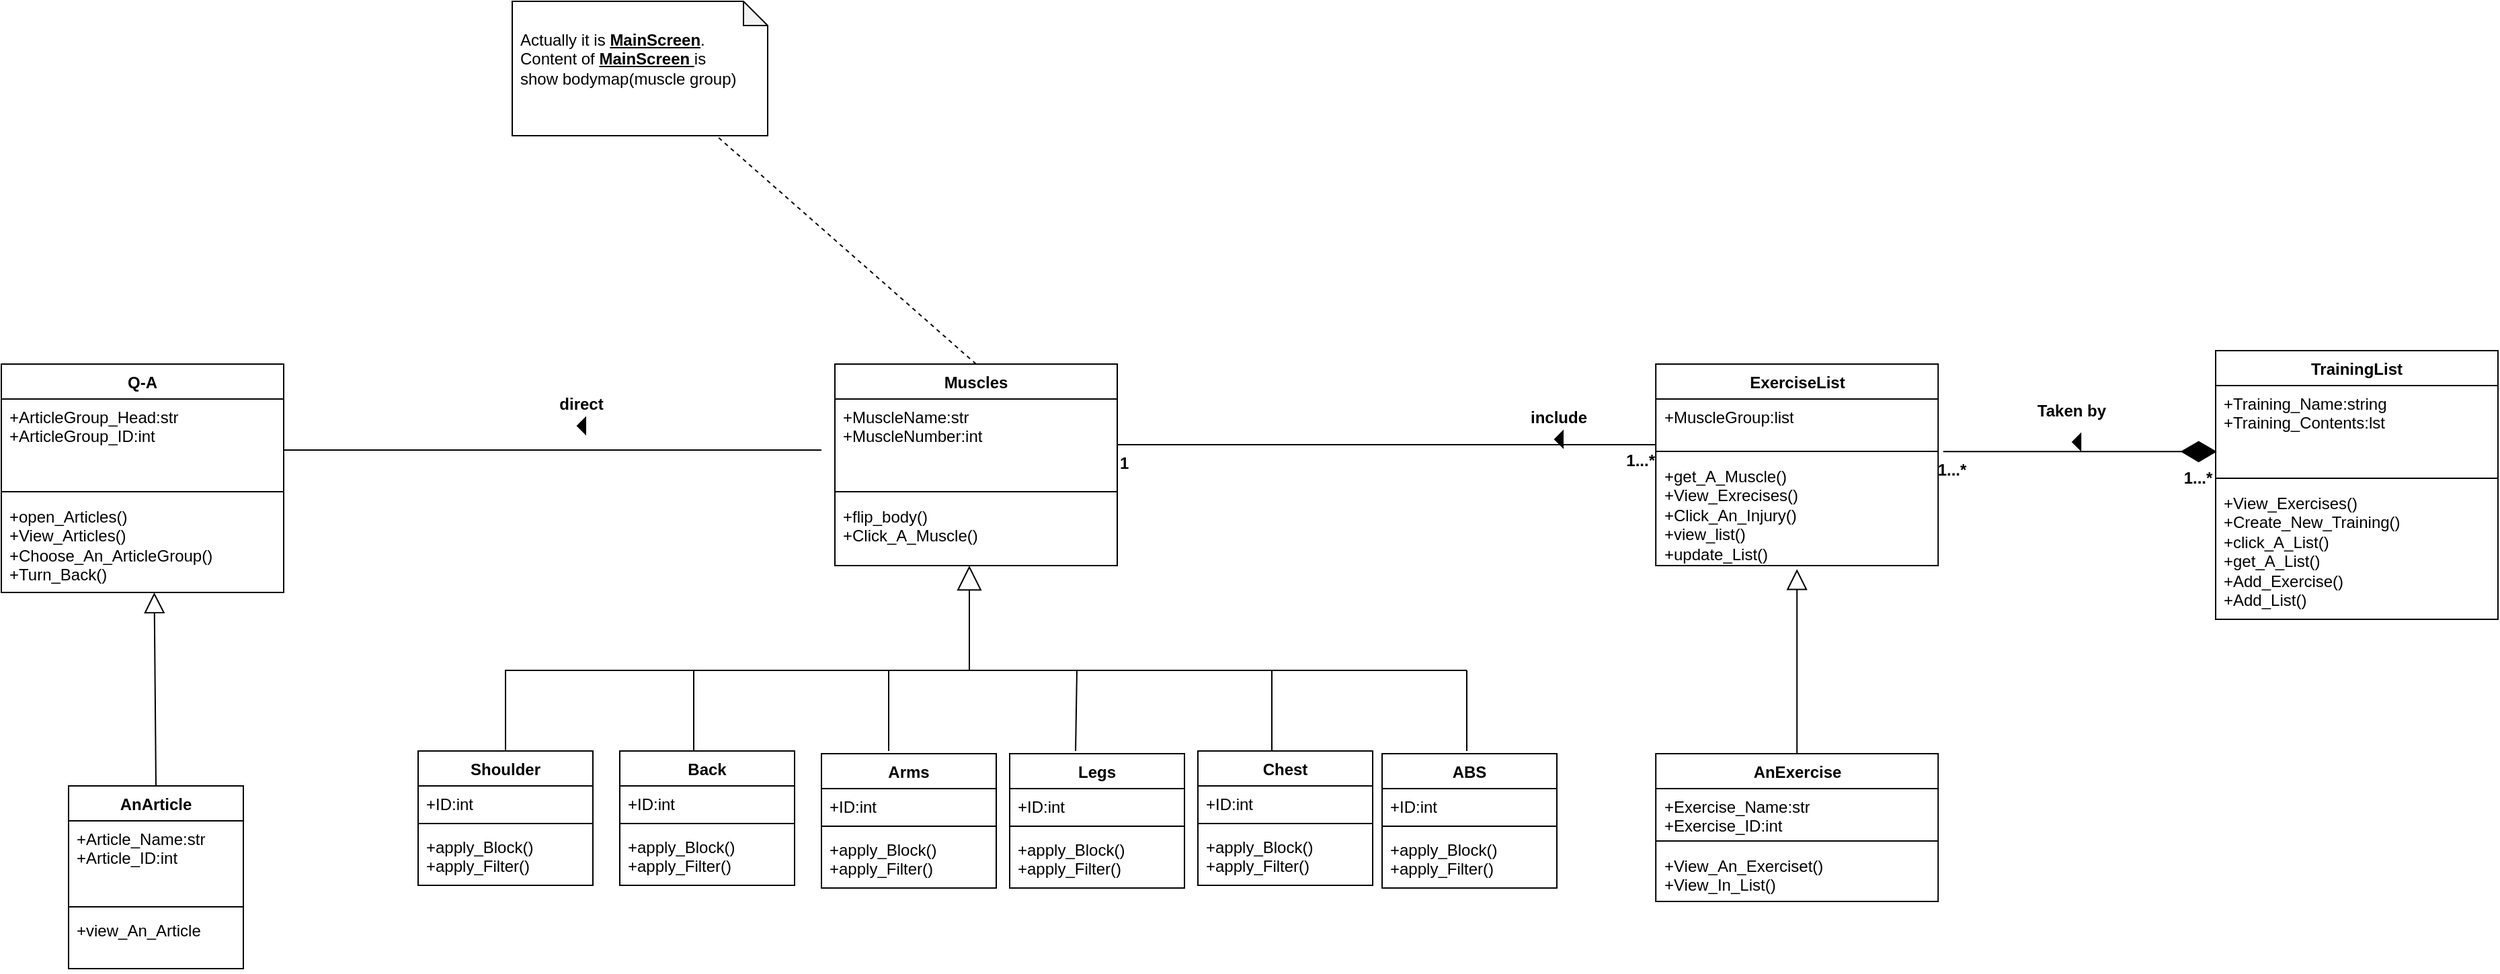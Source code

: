 <mxfile version="21.3.6">
  <diagram name="Sayfa -1" id="091_q5dTwUZiL7Eqj2wS">
    <mxGraphModel dx="3404" dy="943" grid="1" gridSize="10" guides="1" tooltips="1" connect="1" arrows="1" fold="1" page="1" pageScale="1" pageWidth="827" pageHeight="1169" math="0" shadow="0">
      <root>
        <mxCell id="0" />
        <mxCell id="1" parent="0" />
        <mxCell id="0l-_4JvOUnKm2slfc2UR-9" value="ExerciseList" style="swimlane;fontStyle=1;align=center;verticalAlign=top;childLayout=stackLayout;horizontal=1;startSize=26;horizontalStack=0;resizeParent=1;resizeParentMax=0;resizeLast=0;collapsible=1;marginBottom=0;whiteSpace=wrap;html=1;" parent="1" vertex="1">
          <mxGeometry x="300.59" y="370" width="210" height="150" as="geometry">
            <mxRectangle x="160" y="130" width="100" height="30" as="alternateBounds" />
          </mxGeometry>
        </mxCell>
        <mxCell id="0l-_4JvOUnKm2slfc2UR-10" value="&lt;div&gt;+MuscleGroup:list&lt;br&gt;&lt;/div&gt;" style="text;strokeColor=none;fillColor=none;align=left;verticalAlign=top;spacingLeft=4;spacingRight=4;overflow=hidden;rotatable=0;points=[[0,0.5],[1,0.5]];portConstraint=eastwest;whiteSpace=wrap;html=1;" parent="0l-_4JvOUnKm2slfc2UR-9" vertex="1">
          <mxGeometry y="26" width="210" height="34" as="geometry" />
        </mxCell>
        <mxCell id="0l-_4JvOUnKm2slfc2UR-11" value="" style="line;strokeWidth=1;fillColor=none;align=left;verticalAlign=middle;spacingTop=-1;spacingLeft=3;spacingRight=3;rotatable=0;labelPosition=right;points=[];portConstraint=eastwest;strokeColor=inherit;" parent="0l-_4JvOUnKm2slfc2UR-9" vertex="1">
          <mxGeometry y="60" width="210" height="10" as="geometry" />
        </mxCell>
        <mxCell id="0l-_4JvOUnKm2slfc2UR-12" value="&lt;div&gt;+get_A_Muscle()&lt;/div&gt;&lt;div&gt;+View_Exrecises()&lt;/div&gt;&lt;div&gt;+Click_An_Injury()&lt;/div&gt;&lt;div&gt;+view_list()&lt;/div&gt;&lt;div&gt;+update_List()&lt;br&gt;&lt;/div&gt;" style="text;strokeColor=none;fillColor=none;align=left;verticalAlign=top;spacingLeft=4;spacingRight=4;overflow=hidden;rotatable=0;points=[[0,0.5],[1,0.5]];portConstraint=eastwest;whiteSpace=wrap;html=1;" parent="0l-_4JvOUnKm2slfc2UR-9" vertex="1">
          <mxGeometry y="70" width="210" height="80" as="geometry" />
        </mxCell>
        <mxCell id="0l-_4JvOUnKm2slfc2UR-13" value="TrainingList" style="swimlane;fontStyle=1;align=center;verticalAlign=top;childLayout=stackLayout;horizontal=1;startSize=26;horizontalStack=0;resizeParent=1;resizeParentMax=0;resizeLast=0;collapsible=1;marginBottom=0;whiteSpace=wrap;html=1;" parent="1" vertex="1">
          <mxGeometry x="717" y="360" width="210" height="200" as="geometry">
            <mxRectangle x="160" y="130" width="100" height="30" as="alternateBounds" />
          </mxGeometry>
        </mxCell>
        <mxCell id="0l-_4JvOUnKm2slfc2UR-14" value="&lt;div&gt;+Training_Name:string&lt;/div&gt;&lt;div&gt;+Training_Contents:lst&lt;br&gt;&lt;/div&gt;" style="text;strokeColor=none;fillColor=none;align=left;verticalAlign=top;spacingLeft=4;spacingRight=4;overflow=hidden;rotatable=0;points=[[0,0.5],[1,0.5]];portConstraint=eastwest;whiteSpace=wrap;html=1;" parent="0l-_4JvOUnKm2slfc2UR-13" vertex="1">
          <mxGeometry y="26" width="210" height="64" as="geometry" />
        </mxCell>
        <mxCell id="0l-_4JvOUnKm2slfc2UR-15" value="" style="line;strokeWidth=1;fillColor=none;align=left;verticalAlign=middle;spacingTop=-1;spacingLeft=3;spacingRight=3;rotatable=0;labelPosition=right;points=[];portConstraint=eastwest;strokeColor=inherit;" parent="0l-_4JvOUnKm2slfc2UR-13" vertex="1">
          <mxGeometry y="90" width="210" height="10" as="geometry" />
        </mxCell>
        <mxCell id="0l-_4JvOUnKm2slfc2UR-16" value="&lt;div&gt;+View_Exercises()&lt;/div&gt;&lt;div&gt;+Create_New_Training()&lt;br&gt;&lt;/div&gt;&lt;div&gt;+click_A_List()&lt;/div&gt;&lt;div&gt;+get_A_List()&lt;br&gt;&lt;/div&gt;&lt;div&gt;+Add_Exercise()&lt;/div&gt;&lt;div&gt;+Add_List()&lt;br&gt;&lt;/div&gt;&lt;div&gt;&lt;br&gt;&lt;/div&gt;&lt;div&gt;&lt;br&gt;&lt;/div&gt;" style="text;strokeColor=none;fillColor=none;align=left;verticalAlign=top;spacingLeft=4;spacingRight=4;overflow=hidden;rotatable=0;points=[[0,0.5],[1,0.5]];portConstraint=eastwest;whiteSpace=wrap;html=1;" parent="0l-_4JvOUnKm2slfc2UR-13" vertex="1">
          <mxGeometry y="100" width="210" height="100" as="geometry" />
        </mxCell>
        <mxCell id="0l-_4JvOUnKm2slfc2UR-19" value="" style="endArrow=none;html=1;rounded=0;align=center;verticalAlign=top;endFill=0;labelBackgroundColor=none;" parent="1" edge="1">
          <mxGeometry relative="1" as="geometry">
            <mxPoint x="-100" y="430" as="sourcePoint" />
            <mxPoint x="300" y="430" as="targetPoint" />
          </mxGeometry>
        </mxCell>
        <mxCell id="0l-_4JvOUnKm2slfc2UR-20" value="" style="resizable=0;html=1;align=left;verticalAlign=bottom;labelBackgroundColor=none;" parent="0l-_4JvOUnKm2slfc2UR-19" connectable="0" vertex="1">
          <mxGeometry x="-1" relative="1" as="geometry" />
        </mxCell>
        <mxCell id="0l-_4JvOUnKm2slfc2UR-21" value="&lt;b&gt;1&lt;/b&gt;" style="resizable=0;html=1;align=left;verticalAlign=top;labelBackgroundColor=none;" parent="0l-_4JvOUnKm2slfc2UR-19" connectable="0" vertex="1">
          <mxGeometry x="-1" relative="1" as="geometry" />
        </mxCell>
        <mxCell id="0l-_4JvOUnKm2slfc2UR-22" value="&lt;b&gt;1...*&lt;/b&gt;" style="resizable=0;html=1;align=right;verticalAlign=bottom;labelBackgroundColor=none;" parent="0l-_4JvOUnKm2slfc2UR-19" connectable="0" vertex="1">
          <mxGeometry x="1" relative="1" as="geometry">
            <mxPoint y="20" as="offset" />
          </mxGeometry>
        </mxCell>
        <mxCell id="0l-_4JvOUnKm2slfc2UR-32" value="" style="triangle;aspect=fixed;fillColor=strokeColor;direction=west;" parent="1" vertex="1">
          <mxGeometry x="610.59" y="422" width="6" height="12" as="geometry" />
        </mxCell>
        <mxCell id="0l-_4JvOUnKm2slfc2UR-34" value="" style="endArrow=diamondThin;endFill=1;endSize=24;html=1;rounded=0;exitX=0.396;exitY=0.038;exitDx=0;exitDy=0;exitPerimeter=0;entryX=0.004;entryY=0.768;entryDx=0;entryDy=0;entryPerimeter=0;" parent="1" source="0l-_4JvOUnKm2slfc2UR-36" target="0l-_4JvOUnKm2slfc2UR-14" edge="1">
          <mxGeometry width="160" relative="1" as="geometry">
            <mxPoint x="599.01" y="560" as="sourcePoint" />
            <mxPoint x="810" y="437" as="targetPoint" />
          </mxGeometry>
        </mxCell>
        <mxCell id="0l-_4JvOUnKm2slfc2UR-36" value="&lt;b&gt;1...*&lt;/b&gt;" style="text;html=1;strokeColor=none;fillColor=none;align=center;verticalAlign=middle;whiteSpace=wrap;rounded=0;rotation=0;" parent="1" vertex="1">
          <mxGeometry x="490.59" y="434" width="60" height="30" as="geometry" />
        </mxCell>
        <mxCell id="0l-_4JvOUnKm2slfc2UR-38" value="&lt;b&gt;Taken by&lt;/b&gt;" style="text;html=1;strokeColor=none;fillColor=none;align=center;verticalAlign=middle;whiteSpace=wrap;rounded=0;rotation=0;" parent="1" vertex="1">
          <mxGeometry x="580" y="390" width="60" height="30" as="geometry" />
        </mxCell>
        <mxCell id="0l-_4JvOUnKm2slfc2UR-47" value="&lt;b&gt;1...*&lt;/b&gt;" style="text;html=1;strokeColor=none;fillColor=none;align=center;verticalAlign=middle;whiteSpace=wrap;rounded=0;rotation=0;" parent="1" vertex="1">
          <mxGeometry x="674" y="440" width="60" height="30" as="geometry" />
        </mxCell>
        <mxCell id="0l-_4JvOUnKm2slfc2UR-65" style="edgeStyle=none;rounded=0;orthogonalLoop=1;jettySize=auto;html=1;entryX=0.5;entryY=1.033;entryDx=0;entryDy=0;entryPerimeter=0;endArrow=block;endFill=0;endSize=13;" parent="1" source="0l-_4JvOUnKm2slfc2UR-61" target="0l-_4JvOUnKm2slfc2UR-12" edge="1">
          <mxGeometry relative="1" as="geometry" />
        </mxCell>
        <mxCell id="0l-_4JvOUnKm2slfc2UR-61" value="AnExercise" style="swimlane;fontStyle=1;align=center;verticalAlign=top;childLayout=stackLayout;horizontal=1;startSize=26;horizontalStack=0;resizeParent=1;resizeParentMax=0;resizeLast=0;collapsible=1;marginBottom=0;whiteSpace=wrap;html=1;" parent="1" vertex="1">
          <mxGeometry x="300.59" y="660" width="210" height="110" as="geometry">
            <mxRectangle x="160" y="130" width="100" height="30" as="alternateBounds" />
          </mxGeometry>
        </mxCell>
        <mxCell id="0l-_4JvOUnKm2slfc2UR-62" value="&lt;div&gt;+Exercise_Name:str&lt;/div&gt;+Exercise_ID:int" style="text;strokeColor=none;fillColor=none;align=left;verticalAlign=top;spacingLeft=4;spacingRight=4;overflow=hidden;rotatable=0;points=[[0,0.5],[1,0.5]];portConstraint=eastwest;whiteSpace=wrap;html=1;" parent="0l-_4JvOUnKm2slfc2UR-61" vertex="1">
          <mxGeometry y="26" width="210" height="34" as="geometry" />
        </mxCell>
        <mxCell id="0l-_4JvOUnKm2slfc2UR-63" value="" style="line;strokeWidth=1;fillColor=none;align=left;verticalAlign=middle;spacingTop=-1;spacingLeft=3;spacingRight=3;rotatable=0;labelPosition=right;points=[];portConstraint=eastwest;strokeColor=inherit;" parent="0l-_4JvOUnKm2slfc2UR-61" vertex="1">
          <mxGeometry y="60" width="210" height="10" as="geometry" />
        </mxCell>
        <mxCell id="0l-_4JvOUnKm2slfc2UR-64" value="&lt;div&gt;+View_An_Exerciset()&lt;/div&gt;&lt;div&gt;+View_In_List()&lt;/div&gt;" style="text;strokeColor=none;fillColor=none;align=left;verticalAlign=top;spacingLeft=4;spacingRight=4;overflow=hidden;rotatable=0;points=[[0,0.5],[1,0.5]];portConstraint=eastwest;whiteSpace=wrap;html=1;" parent="0l-_4JvOUnKm2slfc2UR-61" vertex="1">
          <mxGeometry y="70" width="210" height="40" as="geometry" />
        </mxCell>
        <mxCell id="aNinXWJHcQV2yoz30tlu-1" value="AnArticle" style="swimlane;fontStyle=1;align=center;verticalAlign=top;childLayout=stackLayout;horizontal=1;startSize=26;horizontalStack=0;resizeParent=1;resizeParentMax=0;resizeLast=0;collapsible=1;marginBottom=0;whiteSpace=wrap;html=1;" parent="1" vertex="1">
          <mxGeometry x="-880" y="684" width="130" height="136" as="geometry">
            <mxRectangle x="160" y="130" width="100" height="30" as="alternateBounds" />
          </mxGeometry>
        </mxCell>
        <mxCell id="aNinXWJHcQV2yoz30tlu-2" value="&lt;div&gt;+Article_Name:str&lt;/div&gt;+Article_ID:int" style="text;strokeColor=none;fillColor=none;align=left;verticalAlign=top;spacingLeft=4;spacingRight=4;overflow=hidden;rotatable=0;points=[[0,0.5],[1,0.5]];portConstraint=eastwest;whiteSpace=wrap;html=1;" parent="aNinXWJHcQV2yoz30tlu-1" vertex="1">
          <mxGeometry y="26" width="130" height="60" as="geometry" />
        </mxCell>
        <mxCell id="aNinXWJHcQV2yoz30tlu-3" value="" style="line;strokeWidth=1;fillColor=none;align=left;verticalAlign=middle;spacingTop=-1;spacingLeft=3;spacingRight=3;rotatable=0;labelPosition=right;points=[];portConstraint=eastwest;strokeColor=inherit;" parent="aNinXWJHcQV2yoz30tlu-1" vertex="1">
          <mxGeometry y="86" width="130" height="8" as="geometry" />
        </mxCell>
        <mxCell id="aNinXWJHcQV2yoz30tlu-4" value="+view_An_Article" style="text;strokeColor=none;fillColor=none;align=left;verticalAlign=top;spacingLeft=4;spacingRight=4;overflow=hidden;rotatable=0;points=[[0,0.5],[1,0.5]];portConstraint=eastwest;whiteSpace=wrap;html=1;" parent="aNinXWJHcQV2yoz30tlu-1" vertex="1">
          <mxGeometry y="94" width="130" height="42" as="geometry" />
        </mxCell>
        <mxCell id="aNinXWJHcQV2yoz30tlu-5" value="Q-A" style="swimlane;fontStyle=1;align=center;verticalAlign=top;childLayout=stackLayout;horizontal=1;startSize=26;horizontalStack=0;resizeParent=1;resizeParentMax=0;resizeLast=0;collapsible=1;marginBottom=0;whiteSpace=wrap;html=1;" parent="1" vertex="1">
          <mxGeometry x="-930" y="370" width="210" height="170" as="geometry">
            <mxRectangle x="160" y="130" width="100" height="30" as="alternateBounds" />
          </mxGeometry>
        </mxCell>
        <mxCell id="aNinXWJHcQV2yoz30tlu-6" value="&lt;div&gt;+ArticleGroup_Head:str&lt;/div&gt;&lt;div&gt;+ArticleGroup_ID:int&lt;br&gt;&lt;/div&gt;" style="text;strokeColor=none;fillColor=none;align=left;verticalAlign=top;spacingLeft=4;spacingRight=4;overflow=hidden;rotatable=0;points=[[0,0.5],[1,0.5]];portConstraint=eastwest;whiteSpace=wrap;html=1;" parent="aNinXWJHcQV2yoz30tlu-5" vertex="1">
          <mxGeometry y="26" width="210" height="64" as="geometry" />
        </mxCell>
        <mxCell id="aNinXWJHcQV2yoz30tlu-7" value="" style="line;strokeWidth=1;fillColor=none;align=left;verticalAlign=middle;spacingTop=-1;spacingLeft=3;spacingRight=3;rotatable=0;labelPosition=right;points=[];portConstraint=eastwest;strokeColor=inherit;" parent="aNinXWJHcQV2yoz30tlu-5" vertex="1">
          <mxGeometry y="90" width="210" height="10" as="geometry" />
        </mxCell>
        <mxCell id="aNinXWJHcQV2yoz30tlu-8" value="&lt;div&gt;+open_Articles()&lt;/div&gt;&lt;div&gt;+View_Articles()&lt;/div&gt;&lt;div&gt;+Choose_An_ArticleGroup()&lt;br&gt;&lt;/div&gt;&lt;div&gt;+Turn_Back()&lt;br&gt;&lt;/div&gt;" style="text;strokeColor=none;fillColor=none;align=left;verticalAlign=top;spacingLeft=4;spacingRight=4;overflow=hidden;rotatable=0;points=[[0,0.5],[1,0.5]];portConstraint=eastwest;whiteSpace=wrap;html=1;" parent="aNinXWJHcQV2yoz30tlu-5" vertex="1">
          <mxGeometry y="100" width="210" height="70" as="geometry" />
        </mxCell>
        <mxCell id="aNinXWJHcQV2yoz30tlu-26" value="Shoulder" style="swimlane;fontStyle=1;align=center;verticalAlign=top;childLayout=stackLayout;horizontal=1;startSize=26;horizontalStack=0;resizeParent=1;resizeParentMax=0;resizeLast=0;collapsible=1;marginBottom=0;whiteSpace=wrap;html=1;" parent="1" vertex="1">
          <mxGeometry x="-620" y="658" width="130" height="100" as="geometry">
            <mxRectangle x="160" y="130" width="100" height="30" as="alternateBounds" />
          </mxGeometry>
        </mxCell>
        <mxCell id="aNinXWJHcQV2yoz30tlu-27" value="+ID:int" style="text;strokeColor=none;fillColor=none;align=left;verticalAlign=top;spacingLeft=4;spacingRight=4;overflow=hidden;rotatable=0;points=[[0,0.5],[1,0.5]];portConstraint=eastwest;whiteSpace=wrap;html=1;" parent="aNinXWJHcQV2yoz30tlu-26" vertex="1">
          <mxGeometry y="26" width="130" height="24" as="geometry" />
        </mxCell>
        <mxCell id="aNinXWJHcQV2yoz30tlu-28" value="" style="line;strokeWidth=1;fillColor=none;align=left;verticalAlign=middle;spacingTop=-1;spacingLeft=3;spacingRight=3;rotatable=0;labelPosition=right;points=[];portConstraint=eastwest;strokeColor=inherit;" parent="aNinXWJHcQV2yoz30tlu-26" vertex="1">
          <mxGeometry y="50" width="130" height="8" as="geometry" />
        </mxCell>
        <mxCell id="aNinXWJHcQV2yoz30tlu-29" value="&lt;div&gt;+apply_Block()&lt;/div&gt;&lt;div&gt;+apply_Filter()&lt;/div&gt;" style="text;strokeColor=none;fillColor=none;align=left;verticalAlign=top;spacingLeft=4;spacingRight=4;overflow=hidden;rotatable=0;points=[[0,0.5],[1,0.5]];portConstraint=eastwest;whiteSpace=wrap;html=1;" parent="aNinXWJHcQV2yoz30tlu-26" vertex="1">
          <mxGeometry y="58" width="130" height="42" as="geometry" />
        </mxCell>
        <mxCell id="aNinXWJHcQV2yoz30tlu-30" value="Muscles" style="swimlane;fontStyle=1;align=center;verticalAlign=top;childLayout=stackLayout;horizontal=1;startSize=26;horizontalStack=0;resizeParent=1;resizeParentMax=0;resizeLast=0;collapsible=1;marginBottom=0;whiteSpace=wrap;html=1;" parent="1" vertex="1">
          <mxGeometry x="-310" y="370" width="210" height="150" as="geometry">
            <mxRectangle x="160" y="130" width="100" height="30" as="alternateBounds" />
          </mxGeometry>
        </mxCell>
        <mxCell id="aNinXWJHcQV2yoz30tlu-31" value="&lt;div&gt;+MuscleName:str&lt;/div&gt;&lt;div&gt;+MuscleNumber:int&lt;/div&gt;&lt;div&gt;&lt;br&gt;&lt;/div&gt;" style="text;strokeColor=none;fillColor=none;align=left;verticalAlign=top;spacingLeft=4;spacingRight=4;overflow=hidden;rotatable=0;points=[[0,0.5],[1,0.5]];portConstraint=eastwest;whiteSpace=wrap;html=1;" parent="aNinXWJHcQV2yoz30tlu-30" vertex="1">
          <mxGeometry y="26" width="210" height="64" as="geometry" />
        </mxCell>
        <mxCell id="aNinXWJHcQV2yoz30tlu-32" value="" style="line;strokeWidth=1;fillColor=none;align=left;verticalAlign=middle;spacingTop=-1;spacingLeft=3;spacingRight=3;rotatable=0;labelPosition=right;points=[];portConstraint=eastwest;strokeColor=inherit;" parent="aNinXWJHcQV2yoz30tlu-30" vertex="1">
          <mxGeometry y="90" width="210" height="10" as="geometry" />
        </mxCell>
        <mxCell id="aNinXWJHcQV2yoz30tlu-33" value="&lt;div&gt;+flip_body()&lt;/div&gt;+Click_A_Muscle()" style="text;strokeColor=none;fillColor=none;align=left;verticalAlign=top;spacingLeft=4;spacingRight=4;overflow=hidden;rotatable=0;points=[[0,0.5],[1,0.5]];portConstraint=eastwest;whiteSpace=wrap;html=1;" parent="aNinXWJHcQV2yoz30tlu-30" vertex="1">
          <mxGeometry y="100" width="210" height="50" as="geometry" />
        </mxCell>
        <mxCell id="aNinXWJHcQV2yoz30tlu-34" value="" style="endArrow=block;endSize=16;endFill=0;html=1;rounded=0;exitX=0.5;exitY=0;exitDx=0;exitDy=0;edgeStyle=orthogonalEdgeStyle;" parent="1" source="aNinXWJHcQV2yoz30tlu-26" edge="1">
          <mxGeometry width="160" relative="1" as="geometry">
            <mxPoint x="-410" y="668" as="sourcePoint" />
            <mxPoint x="-210" y="520" as="targetPoint" />
            <Array as="points">
              <mxPoint x="-555" y="598" />
              <mxPoint x="-210" y="598" />
              <mxPoint x="-210" y="520" />
            </Array>
          </mxGeometry>
        </mxCell>
        <mxCell id="aNinXWJHcQV2yoz30tlu-55" value="" style="endArrow=none;html=1;edgeStyle=orthogonalEdgeStyle;rounded=0;exitX=0.5;exitY=0;exitDx=0;exitDy=0;" parent="1" edge="1">
          <mxGeometry relative="1" as="geometry">
            <mxPoint x="-415" y="658.0" as="sourcePoint" />
            <mxPoint x="-415" y="598" as="targetPoint" />
          </mxGeometry>
        </mxCell>
        <mxCell id="aNinXWJHcQV2yoz30tlu-56" value="" style="endArrow=none;html=1;edgeStyle=orthogonalEdgeStyle;rounded=0;" parent="1" edge="1">
          <mxGeometry relative="1" as="geometry">
            <mxPoint x="-270" y="658" as="sourcePoint" />
            <mxPoint x="-270" y="598" as="targetPoint" />
          </mxGeometry>
        </mxCell>
        <mxCell id="aNinXWJHcQV2yoz30tlu-57" value="" style="endArrow=none;html=1;edgeStyle=orthogonalEdgeStyle;rounded=0;" parent="1" edge="1">
          <mxGeometry relative="1" as="geometry">
            <mxPoint x="160" y="598" as="sourcePoint" />
            <mxPoint x="-210" y="598" as="targetPoint" />
          </mxGeometry>
        </mxCell>
        <mxCell id="aNinXWJHcQV2yoz30tlu-58" value="" style="endArrow=none;html=1;rounded=0;" parent="1" edge="1">
          <mxGeometry relative="1" as="geometry">
            <mxPoint x="160" y="598" as="sourcePoint" />
            <mxPoint x="160" y="658" as="targetPoint" />
          </mxGeometry>
        </mxCell>
        <mxCell id="aNinXWJHcQV2yoz30tlu-59" value="" style="endArrow=none;html=1;rounded=0;exitX=0.454;exitY=0;exitDx=0;exitDy=0;exitPerimeter=0;" parent="1" edge="1">
          <mxGeometry relative="1" as="geometry">
            <mxPoint x="-130.98" y="658.0" as="sourcePoint" />
            <mxPoint x="-130" y="598" as="targetPoint" />
          </mxGeometry>
        </mxCell>
        <mxCell id="aNinXWJHcQV2yoz30tlu-60" value="" style="endArrow=none;html=1;rounded=0;exitX=0.5;exitY=0;exitDx=0;exitDy=0;" parent="1" edge="1">
          <mxGeometry relative="1" as="geometry">
            <mxPoint x="15" y="658.0" as="sourcePoint" />
            <mxPoint x="15" y="598" as="targetPoint" />
          </mxGeometry>
        </mxCell>
        <mxCell id="7Vxl81hgO0traifB18Op-2" style="edgeStyle=none;rounded=0;orthogonalLoop=1;jettySize=auto;html=1;entryX=0.5;entryY=1.033;entryDx=0;entryDy=0;entryPerimeter=0;endArrow=block;endFill=0;endSize=13;exitX=0.5;exitY=0;exitDx=0;exitDy=0;" edge="1" parent="1" source="aNinXWJHcQV2yoz30tlu-1">
          <mxGeometry relative="1" as="geometry">
            <mxPoint x="-816.25" y="698" as="sourcePoint" />
            <mxPoint x="-816.25" y="540" as="targetPoint" />
          </mxGeometry>
        </mxCell>
        <mxCell id="7Vxl81hgO0traifB18Op-3" value="Back" style="swimlane;fontStyle=1;align=center;verticalAlign=top;childLayout=stackLayout;horizontal=1;startSize=26;horizontalStack=0;resizeParent=1;resizeParentMax=0;resizeLast=0;collapsible=1;marginBottom=0;whiteSpace=wrap;html=1;" vertex="1" parent="1">
          <mxGeometry x="-470" y="658" width="130" height="100" as="geometry">
            <mxRectangle x="160" y="130" width="100" height="30" as="alternateBounds" />
          </mxGeometry>
        </mxCell>
        <mxCell id="7Vxl81hgO0traifB18Op-4" value="+ID:int" style="text;strokeColor=none;fillColor=none;align=left;verticalAlign=top;spacingLeft=4;spacingRight=4;overflow=hidden;rotatable=0;points=[[0,0.5],[1,0.5]];portConstraint=eastwest;whiteSpace=wrap;html=1;" vertex="1" parent="7Vxl81hgO0traifB18Op-3">
          <mxGeometry y="26" width="130" height="24" as="geometry" />
        </mxCell>
        <mxCell id="7Vxl81hgO0traifB18Op-5" value="" style="line;strokeWidth=1;fillColor=none;align=left;verticalAlign=middle;spacingTop=-1;spacingLeft=3;spacingRight=3;rotatable=0;labelPosition=right;points=[];portConstraint=eastwest;strokeColor=inherit;" vertex="1" parent="7Vxl81hgO0traifB18Op-3">
          <mxGeometry y="50" width="130" height="8" as="geometry" />
        </mxCell>
        <mxCell id="7Vxl81hgO0traifB18Op-6" value="&lt;div&gt;+apply_Block()&lt;/div&gt;&lt;div&gt;+apply_Filter()&lt;/div&gt;" style="text;strokeColor=none;fillColor=none;align=left;verticalAlign=top;spacingLeft=4;spacingRight=4;overflow=hidden;rotatable=0;points=[[0,0.5],[1,0.5]];portConstraint=eastwest;whiteSpace=wrap;html=1;" vertex="1" parent="7Vxl81hgO0traifB18Op-3">
          <mxGeometry y="58" width="130" height="42" as="geometry" />
        </mxCell>
        <mxCell id="7Vxl81hgO0traifB18Op-7" value="Arms" style="swimlane;fontStyle=1;align=center;verticalAlign=top;childLayout=stackLayout;horizontal=1;startSize=26;horizontalStack=0;resizeParent=1;resizeParentMax=0;resizeLast=0;collapsible=1;marginBottom=0;whiteSpace=wrap;html=1;" vertex="1" parent="1">
          <mxGeometry x="-320" y="660" width="130" height="100" as="geometry">
            <mxRectangle x="160" y="130" width="100" height="30" as="alternateBounds" />
          </mxGeometry>
        </mxCell>
        <mxCell id="7Vxl81hgO0traifB18Op-8" value="+ID:int" style="text;strokeColor=none;fillColor=none;align=left;verticalAlign=top;spacingLeft=4;spacingRight=4;overflow=hidden;rotatable=0;points=[[0,0.5],[1,0.5]];portConstraint=eastwest;whiteSpace=wrap;html=1;" vertex="1" parent="7Vxl81hgO0traifB18Op-7">
          <mxGeometry y="26" width="130" height="24" as="geometry" />
        </mxCell>
        <mxCell id="7Vxl81hgO0traifB18Op-9" value="" style="line;strokeWidth=1;fillColor=none;align=left;verticalAlign=middle;spacingTop=-1;spacingLeft=3;spacingRight=3;rotatable=0;labelPosition=right;points=[];portConstraint=eastwest;strokeColor=inherit;" vertex="1" parent="7Vxl81hgO0traifB18Op-7">
          <mxGeometry y="50" width="130" height="8" as="geometry" />
        </mxCell>
        <mxCell id="7Vxl81hgO0traifB18Op-10" value="&lt;div&gt;+apply_Block()&lt;/div&gt;&lt;div&gt;+apply_Filter()&lt;/div&gt;" style="text;strokeColor=none;fillColor=none;align=left;verticalAlign=top;spacingLeft=4;spacingRight=4;overflow=hidden;rotatable=0;points=[[0,0.5],[1,0.5]];portConstraint=eastwest;whiteSpace=wrap;html=1;" vertex="1" parent="7Vxl81hgO0traifB18Op-7">
          <mxGeometry y="58" width="130" height="42" as="geometry" />
        </mxCell>
        <mxCell id="7Vxl81hgO0traifB18Op-11" value="Legs" style="swimlane;fontStyle=1;align=center;verticalAlign=top;childLayout=stackLayout;horizontal=1;startSize=26;horizontalStack=0;resizeParent=1;resizeParentMax=0;resizeLast=0;collapsible=1;marginBottom=0;whiteSpace=wrap;html=1;" vertex="1" parent="1">
          <mxGeometry x="-180" y="660" width="130" height="100" as="geometry">
            <mxRectangle x="160" y="130" width="100" height="30" as="alternateBounds" />
          </mxGeometry>
        </mxCell>
        <mxCell id="7Vxl81hgO0traifB18Op-12" value="+ID:int" style="text;strokeColor=none;fillColor=none;align=left;verticalAlign=top;spacingLeft=4;spacingRight=4;overflow=hidden;rotatable=0;points=[[0,0.5],[1,0.5]];portConstraint=eastwest;whiteSpace=wrap;html=1;" vertex="1" parent="7Vxl81hgO0traifB18Op-11">
          <mxGeometry y="26" width="130" height="24" as="geometry" />
        </mxCell>
        <mxCell id="7Vxl81hgO0traifB18Op-13" value="" style="line;strokeWidth=1;fillColor=none;align=left;verticalAlign=middle;spacingTop=-1;spacingLeft=3;spacingRight=3;rotatable=0;labelPosition=right;points=[];portConstraint=eastwest;strokeColor=inherit;" vertex="1" parent="7Vxl81hgO0traifB18Op-11">
          <mxGeometry y="50" width="130" height="8" as="geometry" />
        </mxCell>
        <mxCell id="7Vxl81hgO0traifB18Op-14" value="&lt;div&gt;+apply_Block()&lt;/div&gt;&lt;div&gt;+apply_Filter()&lt;/div&gt;" style="text;strokeColor=none;fillColor=none;align=left;verticalAlign=top;spacingLeft=4;spacingRight=4;overflow=hidden;rotatable=0;points=[[0,0.5],[1,0.5]];portConstraint=eastwest;whiteSpace=wrap;html=1;" vertex="1" parent="7Vxl81hgO0traifB18Op-11">
          <mxGeometry y="58" width="130" height="42" as="geometry" />
        </mxCell>
        <mxCell id="7Vxl81hgO0traifB18Op-15" value="Chest" style="swimlane;fontStyle=1;align=center;verticalAlign=top;childLayout=stackLayout;horizontal=1;startSize=26;horizontalStack=0;resizeParent=1;resizeParentMax=0;resizeLast=0;collapsible=1;marginBottom=0;whiteSpace=wrap;html=1;" vertex="1" parent="1">
          <mxGeometry x="-40" y="658" width="130" height="100" as="geometry">
            <mxRectangle x="160" y="130" width="100" height="30" as="alternateBounds" />
          </mxGeometry>
        </mxCell>
        <mxCell id="7Vxl81hgO0traifB18Op-16" value="+ID:int" style="text;strokeColor=none;fillColor=none;align=left;verticalAlign=top;spacingLeft=4;spacingRight=4;overflow=hidden;rotatable=0;points=[[0,0.5],[1,0.5]];portConstraint=eastwest;whiteSpace=wrap;html=1;" vertex="1" parent="7Vxl81hgO0traifB18Op-15">
          <mxGeometry y="26" width="130" height="24" as="geometry" />
        </mxCell>
        <mxCell id="7Vxl81hgO0traifB18Op-17" value="" style="line;strokeWidth=1;fillColor=none;align=left;verticalAlign=middle;spacingTop=-1;spacingLeft=3;spacingRight=3;rotatable=0;labelPosition=right;points=[];portConstraint=eastwest;strokeColor=inherit;" vertex="1" parent="7Vxl81hgO0traifB18Op-15">
          <mxGeometry y="50" width="130" height="8" as="geometry" />
        </mxCell>
        <mxCell id="7Vxl81hgO0traifB18Op-18" value="&lt;div&gt;+apply_Block()&lt;/div&gt;&lt;div&gt;+apply_Filter()&lt;/div&gt;" style="text;strokeColor=none;fillColor=none;align=left;verticalAlign=top;spacingLeft=4;spacingRight=4;overflow=hidden;rotatable=0;points=[[0,0.5],[1,0.5]];portConstraint=eastwest;whiteSpace=wrap;html=1;" vertex="1" parent="7Vxl81hgO0traifB18Op-15">
          <mxGeometry y="58" width="130" height="42" as="geometry" />
        </mxCell>
        <mxCell id="7Vxl81hgO0traifB18Op-19" value="ABS" style="swimlane;fontStyle=1;align=center;verticalAlign=top;childLayout=stackLayout;horizontal=1;startSize=26;horizontalStack=0;resizeParent=1;resizeParentMax=0;resizeLast=0;collapsible=1;marginBottom=0;whiteSpace=wrap;html=1;" vertex="1" parent="1">
          <mxGeometry x="97" y="660" width="130" height="100" as="geometry">
            <mxRectangle x="160" y="130" width="100" height="30" as="alternateBounds" />
          </mxGeometry>
        </mxCell>
        <mxCell id="7Vxl81hgO0traifB18Op-20" value="+ID:int" style="text;strokeColor=none;fillColor=none;align=left;verticalAlign=top;spacingLeft=4;spacingRight=4;overflow=hidden;rotatable=0;points=[[0,0.5],[1,0.5]];portConstraint=eastwest;whiteSpace=wrap;html=1;" vertex="1" parent="7Vxl81hgO0traifB18Op-19">
          <mxGeometry y="26" width="130" height="24" as="geometry" />
        </mxCell>
        <mxCell id="7Vxl81hgO0traifB18Op-21" value="" style="line;strokeWidth=1;fillColor=none;align=left;verticalAlign=middle;spacingTop=-1;spacingLeft=3;spacingRight=3;rotatable=0;labelPosition=right;points=[];portConstraint=eastwest;strokeColor=inherit;" vertex="1" parent="7Vxl81hgO0traifB18Op-19">
          <mxGeometry y="50" width="130" height="8" as="geometry" />
        </mxCell>
        <mxCell id="7Vxl81hgO0traifB18Op-22" value="&lt;div&gt;+apply_Block()&lt;/div&gt;&lt;div&gt;+apply_Filter()&lt;/div&gt;" style="text;strokeColor=none;fillColor=none;align=left;verticalAlign=top;spacingLeft=4;spacingRight=4;overflow=hidden;rotatable=0;points=[[0,0.5],[1,0.5]];portConstraint=eastwest;whiteSpace=wrap;html=1;" vertex="1" parent="7Vxl81hgO0traifB18Op-19">
          <mxGeometry y="58" width="130" height="42" as="geometry" />
        </mxCell>
        <mxCell id="7Vxl81hgO0traifB18Op-24" value="" style="endArrow=none;dashed=1;html=1;rounded=0;exitX=0.5;exitY=0;exitDx=0;exitDy=0;" edge="1" parent="1" source="aNinXWJHcQV2yoz30tlu-30" target="7Vxl81hgO0traifB18Op-25">
          <mxGeometry width="50" height="50" relative="1" as="geometry">
            <mxPoint x="-470" y="290" as="sourcePoint" />
            <mxPoint x="-310" y="403" as="targetPoint" />
          </mxGeometry>
        </mxCell>
        <mxCell id="7Vxl81hgO0traifB18Op-25" value="" style="shape=note;whiteSpace=wrap;html=1;backgroundOutline=1;darkOpacity=0.05;size=18;" vertex="1" parent="1">
          <mxGeometry x="-550" y="100" width="190" height="100" as="geometry" />
        </mxCell>
        <mxCell id="7Vxl81hgO0traifB18Op-27" value="&lt;div&gt;Actually it is &lt;b&gt;&lt;u&gt;MainScreen&lt;/u&gt;&lt;/b&gt;. &lt;br&gt;&lt;/div&gt;&lt;div&gt;Content of &lt;b&gt;&lt;u&gt;MainScreen &lt;/u&gt;&lt;/b&gt;is &lt;br&gt;&lt;/div&gt;&lt;div&gt;show bodymap(muscle group)&lt;br&gt;&lt;/div&gt;" style="text;strokeColor=none;fillColor=none;align=left;verticalAlign=top;spacingLeft=4;spacingRight=4;overflow=hidden;rotatable=0;points=[[0,0.5],[1,0.5]];portConstraint=eastwest;whiteSpace=wrap;html=1;" vertex="1" parent="1">
          <mxGeometry x="-550" y="115" width="190" height="70" as="geometry" />
        </mxCell>
        <mxCell id="7Vxl81hgO0traifB18Op-29" value="" style="endArrow=none;html=1;rounded=0;align=center;verticalAlign=top;endFill=0;labelBackgroundColor=none;" edge="1" parent="1">
          <mxGeometry relative="1" as="geometry">
            <mxPoint x="-720" y="434" as="sourcePoint" />
            <mxPoint x="-320" y="434" as="targetPoint" />
          </mxGeometry>
        </mxCell>
        <mxCell id="7Vxl81hgO0traifB18Op-30" value="" style="resizable=0;html=1;align=left;verticalAlign=bottom;labelBackgroundColor=none;" connectable="0" vertex="1" parent="7Vxl81hgO0traifB18Op-29">
          <mxGeometry x="-1" relative="1" as="geometry" />
        </mxCell>
        <mxCell id="7Vxl81hgO0traifB18Op-35" value="" style="triangle;aspect=fixed;fillColor=strokeColor;direction=west;" vertex="1" parent="1">
          <mxGeometry x="-501.5" y="410" width="6" height="12" as="geometry" />
        </mxCell>
        <mxCell id="7Vxl81hgO0traifB18Op-36" value="&lt;b&gt;direct&lt;/b&gt;" style="text;html=1;strokeColor=none;fillColor=none;align=center;verticalAlign=middle;whiteSpace=wrap;rounded=0;" vertex="1" parent="1">
          <mxGeometry x="-527" y="390" width="57" height="20" as="geometry" />
        </mxCell>
        <mxCell id="7Vxl81hgO0traifB18Op-41" value="" style="triangle;aspect=fixed;fillColor=strokeColor;direction=west;" vertex="1" parent="1">
          <mxGeometry x="225.5" y="420" width="6" height="12" as="geometry" />
        </mxCell>
        <mxCell id="7Vxl81hgO0traifB18Op-42" value="&lt;b&gt;include&lt;/b&gt;" style="text;html=1;strokeColor=none;fillColor=none;align=center;verticalAlign=middle;whiteSpace=wrap;rounded=0;" vertex="1" parent="1">
          <mxGeometry x="200" y="400" width="57" height="20" as="geometry" />
        </mxCell>
      </root>
    </mxGraphModel>
  </diagram>
</mxfile>
